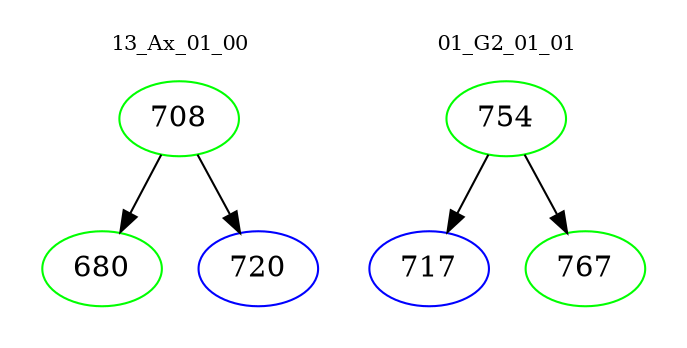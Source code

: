 digraph{
subgraph cluster_0 {
color = white
label = "13_Ax_01_00";
fontsize=10;
T0_708 [label="708", color="green"]
T0_708 -> T0_680 [color="black"]
T0_680 [label="680", color="green"]
T0_708 -> T0_720 [color="black"]
T0_720 [label="720", color="blue"]
}
subgraph cluster_1 {
color = white
label = "01_G2_01_01";
fontsize=10;
T1_754 [label="754", color="green"]
T1_754 -> T1_717 [color="black"]
T1_717 [label="717", color="blue"]
T1_754 -> T1_767 [color="black"]
T1_767 [label="767", color="green"]
}
}
